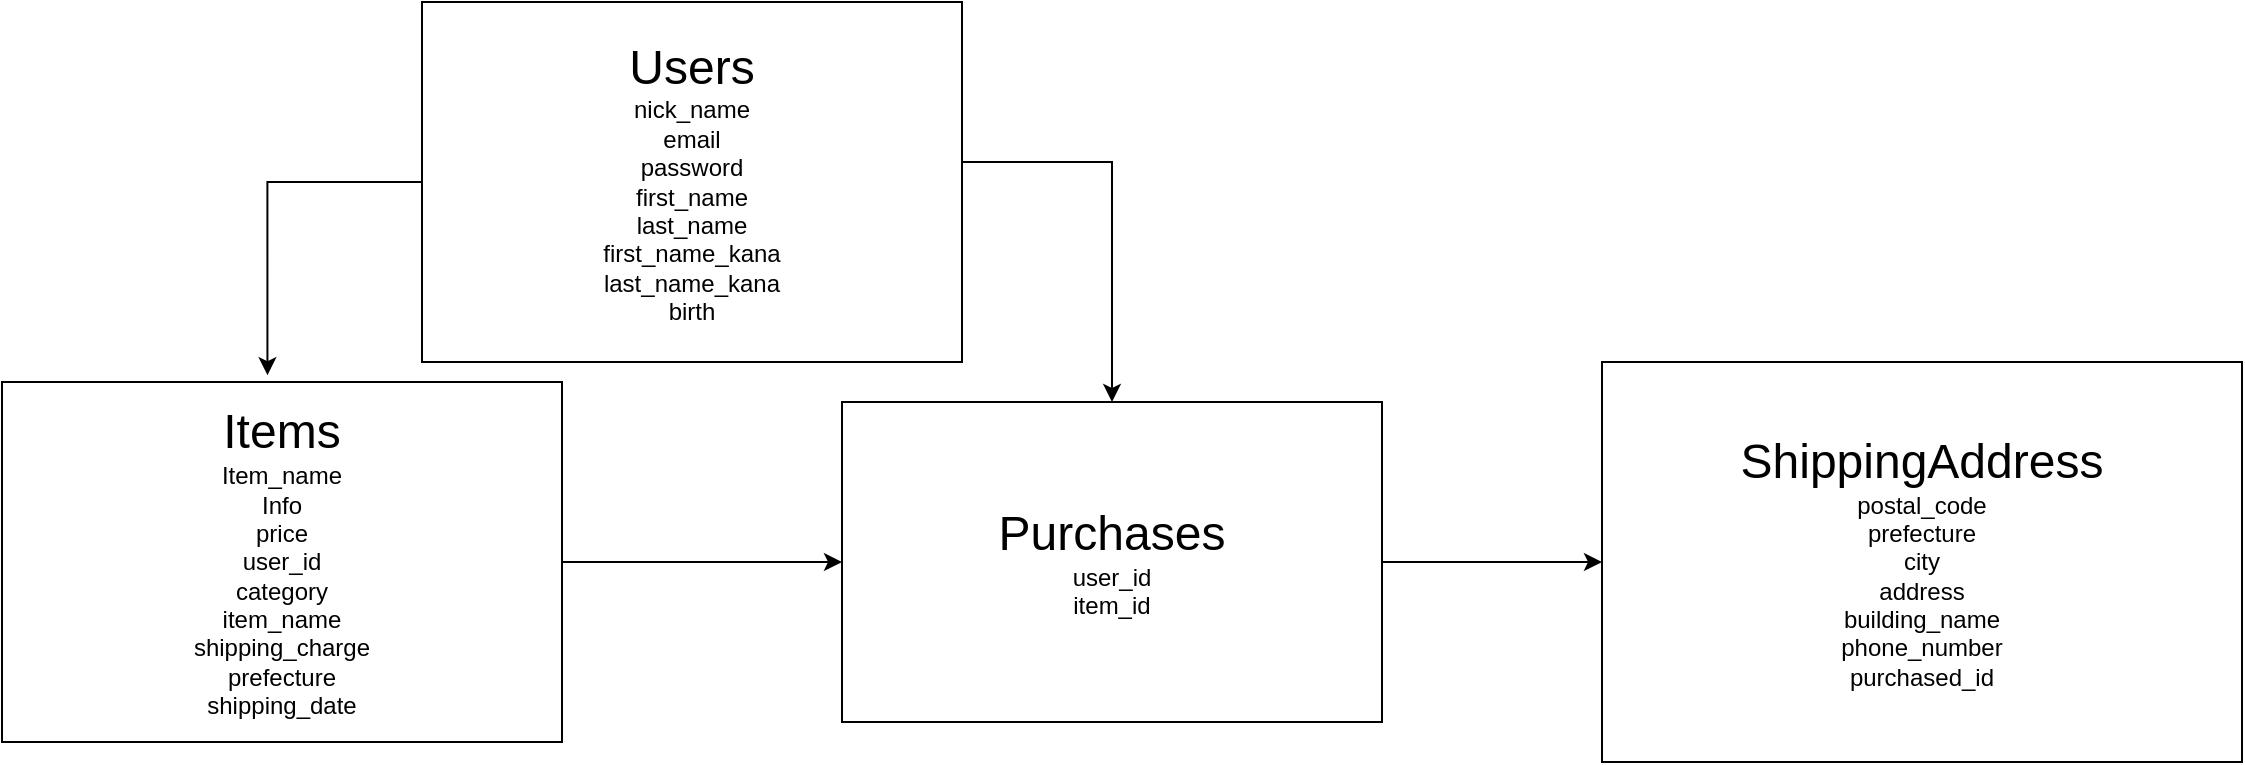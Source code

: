 <mxfile version="13.10.0" type="embed">
    <diagram id="QNyXkwSVmtZpE6Nkuobg" name="ページ1">
        <mxGraphModel dx="1350" dy="680" grid="1" gridSize="10" guides="1" tooltips="1" connect="1" arrows="1" fold="1" page="1" pageScale="1" pageWidth="850" pageHeight="1100" math="0" shadow="0">
            <root>
                <mxCell id="0"/>
                <mxCell id="1" parent="0"/>
                <mxCell id="2FrKJwwj9PbRyAmldtwl-6" style="edgeStyle=orthogonalEdgeStyle;rounded=0;orthogonalLoop=1;jettySize=auto;html=1;exitX=1;exitY=0.5;exitDx=0;exitDy=0;entryX=0.5;entryY=0;entryDx=0;entryDy=0;" parent="1" source="2" target="4" edge="1">
                    <mxGeometry relative="1" as="geometry">
                        <mxPoint x="685" y="230" as="targetPoint"/>
                        <Array as="points">
                            <mxPoint x="685" y="120"/>
                        </Array>
                    </mxGeometry>
                </mxCell>
                <mxCell id="2FrKJwwj9PbRyAmldtwl-7" style="edgeStyle=orthogonalEdgeStyle;rounded=0;orthogonalLoop=1;jettySize=auto;html=1;exitX=0;exitY=0.5;exitDx=0;exitDy=0;entryX=0.474;entryY=-0.019;entryDx=0;entryDy=0;entryPerimeter=0;" parent="1" source="2" target="3" edge="1">
                    <mxGeometry relative="1" as="geometry"/>
                </mxCell>
                <mxCell id="2" value="&lt;font style=&quot;font-size: 24px&quot;&gt;Users&lt;/font&gt;&lt;br&gt;nick_name&lt;br&gt;email&lt;br&gt;password&lt;br&gt;first_name&lt;br&gt;last_name&lt;br&gt;first_name_kana&lt;br&gt;last_name_kana&lt;br&gt;birth" style="whiteSpace=wrap;html=1;" parent="1" vertex="1">
                    <mxGeometry x="340" y="40" width="270" height="180" as="geometry"/>
                </mxCell>
                <mxCell id="2FrKJwwj9PbRyAmldtwl-8" style="edgeStyle=orthogonalEdgeStyle;rounded=0;orthogonalLoop=1;jettySize=auto;html=1;entryX=0;entryY=0.5;entryDx=0;entryDy=0;" parent="1" source="3" target="4" edge="1">
                    <mxGeometry relative="1" as="geometry"/>
                </mxCell>
                <mxCell id="3" value="&lt;font style=&quot;font-size: 24px&quot;&gt;Items&lt;/font&gt;&lt;br&gt;Item_name&lt;br&gt;Info&lt;br&gt;price&lt;br&gt;user_id&lt;br&gt;category&lt;br&gt;item_name&lt;br&gt;shipping_charge&lt;br&gt;prefecture&lt;br&gt;shipping_date&lt;br&gt;" style="whiteSpace=wrap;html=1;" parent="1" vertex="1">
                    <mxGeometry x="130" y="230" width="280" height="180" as="geometry"/>
                </mxCell>
                <mxCell id="2FrKJwwj9PbRyAmldtwl-12" value="" style="edgeStyle=orthogonalEdgeStyle;rounded=0;orthogonalLoop=1;jettySize=auto;html=1;" parent="1" source="4" target="2FrKJwwj9PbRyAmldtwl-5" edge="1">
                    <mxGeometry relative="1" as="geometry"/>
                </mxCell>
                <mxCell id="4" value="&lt;font style=&quot;font-size: 24px&quot;&gt;Purchases&lt;br&gt;&lt;/font&gt;user_id&lt;br&gt;item_id" style="whiteSpace=wrap;html=1;" parent="1" vertex="1">
                    <mxGeometry x="550" y="240" width="270" height="160" as="geometry"/>
                </mxCell>
                <mxCell id="2FrKJwwj9PbRyAmldtwl-5" value="&lt;font style=&quot;font-size: 24px&quot;&gt;ShippingAddress&lt;/font&gt;&lt;br&gt;postal_code&lt;br&gt;prefecture&lt;br&gt;city&lt;br&gt;address&lt;br&gt;building_name&lt;br&gt;phone_number&lt;br&gt;purchased_id" style="whiteSpace=wrap;html=1;" parent="1" vertex="1">
                    <mxGeometry x="930" y="220" width="320" height="200" as="geometry"/>
                </mxCell>
            </root>
        </mxGraphModel>
    </diagram>
</mxfile>